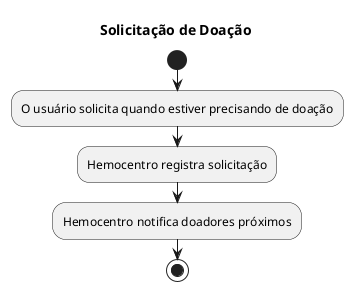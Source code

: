 @startuml HEMOBILE
start

title Solicitação de Doação

:O usuário solicita quando estiver precisando de doação;

:Hemocentro registra solicitação;

:Hemocentro notifica doadores próximos;
stop
@enduml